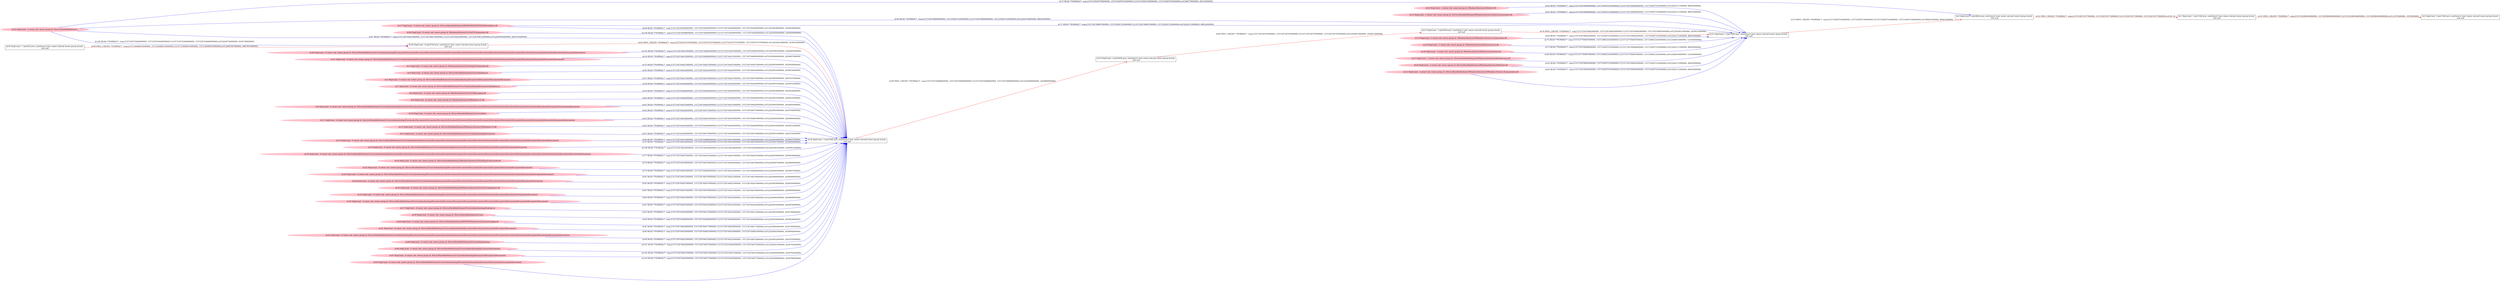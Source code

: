 digraph  {
rankdir=LR
"0"[color=black,label="id:0 HopCount: 0 pid:6844 proc_starttime:0 cmd: owner uid:null owner group id:null,\n null null", shape=box,style=solid];
"1"[color=black,label="id:1 HopCount: 1 pid:1528 proc_starttime:0 cmd: owner uid:null owner group id:null,\n null null", shape=box,style=solid];
"0" -> "1" [id=52,__obj="PROC_CREATE"color=red,label="id:52 PROC_CREATE **NORMAL**  seqs:[1557239374377000000, 1557239374377000000] T:[1557239374377000000, 1557239374377000000] relT:[0, 0]",style=solid];
"2"[color=black,label="id:2 HopCount: 2 pid:1344 proc_starttime:0 cmd: owner uid:null owner group id:null,\n null null", shape=box,style=solid];
"1" -> "2" [id=53,__obj="PROC_CREATE"color=red,label="id:53 PROC_CREATE **NORMAL**  seqs:[1557239380349000000, 1557239380349000000] T:[1557239380349000000, 1557239380349000000] relT:[-5972000000, -5972000000]",style=solid];
"51"[color=pink,label="id:51 HopCount: -6 owner uid: owner group id: /Device/HarddiskVolume2/Users/admin/backup/Documents/Documents/Documents/Documents/Documents/Documents/Documents/Documents/Documents/Documents/Documents/Documents/Documents/Documents ", shape=oval,style=filled];
"36"[color=black,label="id:36 HopCount: -5 pid:5096 proc_starttime:0 cmd: owner uid:null owner group id:null,\n null null", shape=box,style=solid];
"51" -> "36" [id=54,__obj="READ"color=blue,label="id:54 READ **NORMAL**  seqs:[1557236744433000000, 1557236744680000000] T:[1557236744433000000, 1557236744680000000] relT:[2629944000000, 2629697000000]",style=solid];
"3"[color=pink,label="id:3 HopCount: -6 owner uid: owner group id: /Windows/System32/TextInputFramework.dll ", shape=oval,style=filled];
"3" -> "36" [id=55,__obj="READ"color=blue,label="id:55 READ **NORMAL**  seqs:[1557236744447000000, 1557236744447000000] T:[1557236744447000000, 1557236744447000000] relT:[2629930000000, 2629930000000]",style=solid];
"4"[color=pink,label="id:4 HopCount: -6 owner uid: owner group id: /Device/HarddiskVolume2/Users/desktop.ini ", shape=oval,style=filled];
"4" -> "36" [id=56,__obj="READ"color=blue,label="id:56 READ **NORMAL**  seqs:[1557236744424000000, 1557236744424000000] T:[1557236744424000000, 1557236744424000000] relT:[2629953000000, 2629953000000]",style=solid];
"5"[color=pink,label="id:5 HopCount: -6 owner uid: owner group id: /Device/HarddiskVolume2/Users/admin/backup/Documents/Documents/Documents/Documents ", shape=oval,style=filled];
"5" -> "36" [id=57,__obj="READ"color=blue,label="id:57 READ **NORMAL**  seqs:[1557236744427000000, 1557236744676000000] T:[1557236744427000000, 1557236744676000000] relT:[2629950000000, 2629701000000]",style=solid];
"7"[color=pink,label="id:7 HopCount: -6 owner uid: owner group id: /Device/HarddiskVolume2/Users/admin/backup/Documents/desktop.ini ", shape=oval,style=filled];
"7" -> "36" [id=58,__obj="READ"color=blue,label="id:58 READ **NORMAL**  seqs:[1557236744426000000, 1557236744426000000] T:[1557236744426000000, 1557236744426000000] relT:[2629951000000, 2629951000000]",style=solid];
"8"[color=pink,label="id:8 HopCount: -6 owner uid: owner group id: /Windows/System32/CoreMessaging.dll ", shape=oval,style=filled];
"8" -> "36" [id=59,__obj="READ"color=blue,label="id:59 READ **NORMAL**  seqs:[1557236744448000000, 1557236744448000000] T:[1557236744448000000, 1557236744448000000] relT:[2629929000000, 2629929000000]",style=solid];
"6"[color=pink,label="id:6 HopCount: -6 owner uid: owner group id: /Windows/System32/Windows.UI.dll ", shape=oval,style=filled];
"6" -> "36" [id=60,__obj="READ"color=blue,label="id:60 READ **NORMAL**  seqs:[1557236744446000000, 1557236744446000000] T:[1557236744446000000, 1557236744446000000] relT:[2629931000000, 2629931000000]",style=solid];
"9"[color=pink,label="id:9 HopCount: -6 owner uid: owner group id: /Device/HarddiskVolume2/Users/admin/backup/Documents/Documents/Documents/Documents/Documents/Documents/Documents/Documents/Documents/Documents/Documents/Documents/Documents/Documents/Documents/Documents/Documents ", shape=oval,style=filled];
"9" -> "36" [id=61,__obj="READ"color=blue,label="id:61 READ **NORMAL**  seqs:[1557236744435000000, 1557236744682000000] T:[1557236744435000000, 1557236744682000000] relT:[2629942000000, 2629695000000]",style=solid];
"10"[color=pink,label="id:10 HopCount: -6 owner uid: owner group id: /Device/HarddiskVolume2/Users/admin ", shape=oval,style=filled];
"10" -> "36" [id=62,__obj="READ"color=blue,label="id:62 READ **NORMAL**  seqs:[1557236744424000000, 1557236744673000000] T:[1557236744424000000, 1557236744673000000] relT:[2629953000000, 2629704000000]",style=solid];
"11"[color=pink,label="id:11 HopCount: -6 owner uid: owner group id: /Device/HarddiskVolume2/Users/admin/backup/Documents/Documents/Documents/Documents/Documents/Documents/Documents/Documents/Documents/Documents/Documents/Documents/Documents/Documents/Documents/Documents ", shape=oval,style=filled];
"11" -> "36" [id=63,__obj="READ"color=blue,label="id:63 READ **NORMAL**  seqs:[1557236744434000000, 1557236744681000000] T:[1557236744434000000, 1557236744681000000] relT:[2629943000000, 2629696000000]",style=solid];
"24"[color=pink,label="id:24 HopCount: -3 owner uid: owner group id: /Windows/System32/biwinrt.dll ", shape=oval,style=filled];
"21"[color=black,label="id:21 HopCount: -2 pid:5500 proc_starttime:0 cmd: owner uid:null owner group id:null,\n null null", shape=box,style=solid];
"24" -> "21" [id=64,__obj="READ"color=blue,label="id:64 READ **NORMAL**  seqs:[1557236749666000000, 1557239287523000000] T:[1557236749666000000, 1557239287523000000] relT:[2624711000000, 86854000000]",style=solid];
"12"[color=pink,label="id:12 HopCount: -6 owner uid: owner group id: /Device/HarddiskVolume2/Windows/System32/Windows.UI.dll ", shape=oval,style=filled];
"12" -> "36" [id=65,__obj="READ"color=blue,label="id:65 READ **NORMAL**  seqs:[1557236744445000000, 1557236744446000000] T:[1557236744445000000, 1557236744446000000] relT:[2629932000000, 2629931000000]",style=solid];
"22"[color=pink,label="id:22 HopCount: -2 owner uid: owner group id: /Device/HarddiskVolume2 ", shape=oval,style=filled];
"22" -> "21" [id=66,__obj="READ"color=blue,label="id:66 READ **NORMAL**  seqs:[1557236749668000000, 1557239287525000000] T:[1557236749668000000, 1557239287525000000] relT:[2624709000000, 86852000000]",style=solid];
"13"[color=pink,label="id:13 HopCount: -6 owner uid: owner group id: /Device/HarddiskVolume2/Users/admin/backup/Documents ", shape=oval,style=filled];
"13" -> "36" [id=67,__obj="READ"color=blue,label="id:67 READ **NORMAL**  seqs:[1557236744426000000, 1557236744674000000] T:[1557236744426000000, 1557236744674000000] relT:[2629951000000, 2629703000000]",style=solid];
"14"[color=pink,label="id:14 HopCount: -6 owner uid: owner group id: /Device/HarddiskVolume2/Users/admin/backup/Documents/Documents/Documents/Documents/Documents/Documents/Documents/Documents/Documents/Documents/Documents/Documents/Documents ", shape=oval,style=filled];
"14" -> "36" [id=68,__obj="READ"color=blue,label="id:68 READ **NORMAL**  seqs:[1557236744433000000, 1557236744680000000] T:[1557236744433000000, 1557236744680000000] relT:[2629944000000, 2629697000000]",style=solid];
"15"[color=pink,label="id:15 HopCount: -3 owner uid: owner group id: /Windows/System32/Windows.Devices.Enumeration.dll ", shape=oval,style=filled];
"15" -> "21" [id=69,__obj="READ"color=blue,label="id:69 READ **NORMAL**  seqs:[1557236749665000000, 1557239287522000000] T:[1557236749665000000, 1557239287522000000] relT:[2624712000000, 86855000000]",style=solid];
"16"[color=pink,label="id:16 HopCount: -6 owner uid: owner group id: /Device/HarddiskVolume2/Users/admin/backup/Documents/Documents/Documents/Documents/Documents/Documents/Documents ", shape=oval,style=filled];
"16" -> "36" [id=70,__obj="READ"color=blue,label="id:70 READ **NORMAL**  seqs:[1557236744430000000, 1557236744678000000] T:[1557236744430000000, 1557236744678000000] relT:[2629947000000, 2629699000000]",style=solid];
"17"[color=pink,label="id:17 HopCount: -3 owner uid: owner group id: /Device/HarddiskVolume2/WINDOWS/SYSTEM32/kernelbase.dll ", shape=oval,style=filled];
"17" -> "21" [id=71,__obj="READ"color=blue,label="id:71 READ **NORMAL**  seqs:[1557236749667000000, 1557239287525000000] T:[1557236749667000000, 1557239287525000000] relT:[2624710000000, 86852000000]",style=solid];
"19"[color=pink,label="id:19 HopCount: -3 owner uid: owner group id: /Windows/System32/deviceaccess.dll ", shape=oval,style=filled];
"19" -> "21" [id=72,__obj="READ"color=blue,label="id:72 READ **NORMAL**  seqs:[1557237709467000000, 1557238852543000000] T:[1557237709467000000, 1557238852543000000] relT:[1664910000000, 521834000000]",style=solid];
"20"[color=pink,label="id:20 HopCount: -3 owner uid: owner group id: /Windows/System32/deviceassociation.dll ", shape=oval,style=filled];
"20" -> "21" [id=73,__obj="READ"color=blue,label="id:73 READ **NORMAL**  seqs:[1557236749666000000, 1557239287523000000] T:[1557236749666000000, 1557239287523000000] relT:[2624711000000, 86854000000]",style=solid];
"21" -> "0" [id=74,__obj="PROC_CREATE"color=red,label="id:74 PROC_CREATE **NORMAL**  seqs:[1557239287536000000, 1557239287536000000] T:[1557239287536000000, 1557239287536000000] relT:[86841000000, 86841000000]",style=solid];
"22" -> "0" [id=75,__obj="READ"color=blue,label="id:75 READ **NORMAL**  seqs:[1557239287599000000, 1557239287655000000] T:[1557239287599000000, 1557239287655000000] relT:[86778000000, 86722000000]",style=solid];
"23"[color=black,label="id:23 HopCount: -3 pid:8164 proc_starttime:0 cmd: owner uid:null owner group id:null,\n null null", shape=box,style=solid];
"23" -> "21" [id=76,__obj="PROC_CREATE"color=red,label="id:76 PROC_CREATE **NORMAL**  seqs:[1557236744962000000, 1557236744962000000] T:[1557236744962000000, 1557236744962000000] relT:[2629415000000, 2629415000000]",style=solid];
"18"[color=pink,label="id:18 HopCount: -6 owner uid: owner group id: /Device/HarddiskVolume2/Windows/System32/TextInputFramework.dll ", shape=oval,style=filled];
"18" -> "36" [id=77,__obj="READ"color=blue,label="id:77 READ **NORMAL**  seqs:[1557236744447000000, 1557236744447000000] T:[1557236744447000000, 1557236744447000000] relT:[2629930000000, 2629930000000]",style=solid];
"25"[color=pink,label="id:25 HopCount: -6 owner uid: owner group id: /Device/HarddiskVolume2/Users/admin/backup/Documents/Documents/Documents/Documents/Documents/Documents/Documents/Documents ", shape=oval,style=filled];
"25" -> "36" [id=78,__obj="READ"color=blue,label="id:78 READ **NORMAL**  seqs:[1557236744430000000, 1557236744678000000] T:[1557236744430000000, 1557236744678000000] relT:[2629947000000, 2629699000000]",style=solid];
"26"[color=pink,label="id:26 HopCount: -6 owner uid: owner group id: /Device/HarddiskVolume2/Users/admin/backup/Documents/Documents/Documents/Documents/Documents/Documents/Documents/Documents/Documents/Documents/Documents/Documents ", shape=oval,style=filled];
"26" -> "36" [id=79,__obj="READ"color=blue,label="id:79 READ **NORMAL**  seqs:[1557236744432000000, 1557236744680000000] T:[1557236744432000000, 1557236744680000000] relT:[2629945000000, 2629697000000]",style=solid];
"27"[color=pink,label="id:27 HopCount: -3 owner uid: owner group id: /Device/HarddiskVolume2/Windows/System32/deviceaccess.dll ", shape=oval,style=filled];
"27" -> "21" [id=80,__obj="READ"color=blue,label="id:80 READ **NORMAL**  seqs:[1557237709467000000, 1557238852543000000] T:[1557237709467000000, 1557238852543000000] relT:[1664910000000, 521834000000]",style=solid];
"28"[color=pink,label="id:28 HopCount: -6 owner uid: owner group id: /Device/HarddiskVolume2/Users/admin/backup/Documents/Documents/Documents/Documents/Documents/Documents/Documents/Documents/Documents/Documents ", shape=oval,style=filled];
"28" -> "36" [id=81,__obj="READ"color=blue,label="id:81 READ **NORMAL**  seqs:[1557236744431000000, 1557236744679000000] T:[1557236744431000000, 1557236744679000000] relT:[2629946000000, 2629698000000]",style=solid];
"29"[color=pink,label="id:29 HopCount: -3 owner uid: owner group id: /Device/HarddiskVolume2/Windows/System32/biwinrt.dll ", shape=oval,style=filled];
"29" -> "21" [id=82,__obj="READ"color=blue,label="id:82 READ **NORMAL**  seqs:[1557236749665000000, 1557239287523000000] T:[1557236749665000000, 1557239287523000000] relT:[2624712000000, 86854000000]",style=solid];
"30"[color=pink,label="id:30 HopCount: -6 owner uid: owner group id: /Device/HarddiskVolume2/Windows/System32/CoreUIComponents.dll ", shape=oval,style=filled];
"30" -> "36" [id=83,__obj="READ"color=blue,label="id:83 READ **NORMAL**  seqs:[1557236744447000000, 1557236744447000000] T:[1557236744447000000, 1557236744447000000] relT:[2629930000000, 2629930000000]",style=solid];
"31"[color=pink,label="id:31 HopCount: -3 owner uid: owner group id: /Device/HarddiskVolume2/Windows/System32/Windows.Devices.Enumeration.dll ", shape=oval,style=filled];
"31" -> "21" [id=84,__obj="READ"color=blue,label="id:84 READ **NORMAL**  seqs:[1557236749665000000, 1557239287522000000] T:[1557236749665000000, 1557239287522000000] relT:[2624712000000, 86855000000]",style=solid];
"33"[color=pink,label="id:33 HopCount: -3 owner uid: owner group id: /Device/HarddiskVolume2/Windows/System32/deviceassociation.dll ", shape=oval,style=filled];
"33" -> "21" [id=85,__obj="READ"color=blue,label="id:85 READ **NORMAL**  seqs:[1557236749666000000, 1557239287524000000] T:[1557236749666000000, 1557239287524000000] relT:[2624711000000, 86853000000]",style=solid];
"34"[color=black,label="id:34 HopCount: -4 pid:6404 proc_starttime:0 cmd: owner uid:null owner group id:null,\n null null", shape=box,style=solid];
"34" -> "23" [id=86,__obj="PROC_CREATE"color=red,label="id:86 PROC_CREATE **NORMAL**  seqs:[1557236744705000000, 1557236744705000000] T:[1557236744705000000, 1557236744705000000] relT:[2629672000000, 2629672000000]",style=solid];
"32"[color=pink,label="id:32 HopCount: -6 owner uid: owner group id: /Device/HarddiskVolume2/Users/admin/backup/Documents/Documents/Documents/Documents/Documents/Documents/Documents/Documents/Documents ", shape=oval,style=filled];
"32" -> "36" [id=87,__obj="READ"color=blue,label="id:87 READ **NORMAL**  seqs:[1557236744431000000, 1557236744678000000] T:[1557236744431000000, 1557236744678000000] relT:[2629946000000, 2629699000000]",style=solid];
"17" -> "36" [id=88,__obj="READ"color=blue,label="id:88 READ **NORMAL**  seqs:[1557236744449000000, 1557236744449000000] T:[1557236744449000000, 1557236744449000000] relT:[2629928000000, 2629928000000]",style=solid];
"35"[color=pink,label="id:35 HopCount: -6 owner uid: owner group id: /Device/HarddiskVolume2/Users/admin/backup/Documents/Documents/Documents/Documents/Documents/Documents/Documents/Documents/Documents/Documents/Documents ", shape=oval,style=filled];
"35" -> "36" [id=89,__obj="READ"color=blue,label="id:89 READ **NORMAL**  seqs:[1557236744432000000, 1557236744679000000] T:[1557236744432000000, 1557236744679000000] relT:[2629945000000, 2629698000000]",style=solid];
"36" -> "34" [id=90,__obj="PROC_CREATE"color=red,label="id:90 PROC_CREATE **NORMAL**  seqs:[1557236744688000000, 1557236744688000000] T:[1557236744688000000, 1557236744688000000] relT:[2629689000000, 2629689000000]",style=solid];
"37"[color=pink,label="id:37 HopCount: -6 owner uid: owner group id: /Device/HarddiskVolume2/Users/admin/backup/desktop.ini ", shape=oval,style=filled];
"37" -> "36" [id=91,__obj="READ"color=blue,label="id:91 READ **NORMAL**  seqs:[1557236744425000000, 1557236744425000000] T:[1557236744425000000, 1557236744425000000] relT:[2629952000000, 2629952000000]",style=solid];
"38"[color=black,label="id:38 HopCount: -6 pid:4704 proc_starttime:0 cmd: owner uid:null owner group id:null,\n null null", shape=box,style=solid];
"38" -> "36" [id=92,__obj="PROC_CREATE"color=red,label="id:92 PROC_CREATE **NORMAL**  seqs:[1557236743767000000, 1557236743767000000] T:[1557236743767000000, 1557236743767000000] relT:[2630610000000, 2630610000000]",style=solid];
"39"[color=pink,label="id:39 HopCount: -6 owner uid: owner group id: /Device/HarddiskVolume2/Users ", shape=oval,style=filled];
"39" -> "36" [id=93,__obj="READ"color=blue,label="id:93 READ **NORMAL**  seqs:[1557236744424000000, 1557236744673000000] T:[1557236744424000000, 1557236744673000000] relT:[2629953000000, 2629704000000]",style=solid];
"40"[color=pink,label="id:40 HopCount: -6 owner uid: owner group id: /Device/HarddiskVolume2/WINDOWS/system32/coremessaging.dll ", shape=oval,style=filled];
"40" -> "36" [id=94,__obj="READ"color=blue,label="id:94 READ **NORMAL**  seqs:[1557236744448000000, 1557236744448000000] T:[1557236744448000000, 1557236744448000000] relT:[2629929000000, 2629929000000]",style=solid];
"41"[color=pink,label="id:41 HopCount: -6 owner uid: owner group id: /Device/HarddiskVolume2/Users/admin/backup/Documents/Documents/Documents/Documents/Documents ", shape=oval,style=filled];
"41" -> "36" [id=95,__obj="READ"color=blue,label="id:95 READ **NORMAL**  seqs:[1557236744428000000, 1557236744677000000] T:[1557236744428000000, 1557236744677000000] relT:[2629949000000, 2629700000000]",style=solid];
"42"[color=pink,label="id:42 HopCount: -6 owner uid: owner group id: /Device/HarddiskVolume2/Users/admin/backup/Documents/Documents/Documents/Documents/Documents/Documents/Documents/Documents/Documents/Documents/Documents/Documents/Documents/Documents/Documents ", shape=oval,style=filled];
"42" -> "36" [id=96,__obj="READ"color=blue,label="id:96 READ **NORMAL**  seqs:[1557236744434000000, 1557236744681000000] T:[1557236744434000000, 1557236744681000000] relT:[2629943000000, 2629696000000]",style=solid];
"22" -> "36" [id=97,__obj="READ"color=blue,label="id:97 READ **NORMAL**  seqs:[1557236744423000000, 1557236744672000000] T:[1557236744423000000, 1557236744672000000] relT:[2629954000000, 2629705000000]",style=solid];
"44"[color=pink,label="id:44 HopCount: -6 owner uid: owner group id: /Device/HarddiskVolume2/Users/admin/backup ", shape=oval,style=filled];
"44" -> "36" [id=98,__obj="READ"color=blue,label="id:98 READ **NORMAL**  seqs:[1557236744425000000, 1557236744674000000] T:[1557236744425000000, 1557236744674000000] relT:[2629952000000, 2629703000000]",style=solid];
"45"[color=black,label="id:45 HopCount: -7 pid:452 proc_starttime:0 cmd: owner uid:null owner group id:null,\n null null", shape=box,style=solid];
"45" -> "38" [id=99,__obj="PROC_CREATE"color=red,label="id:99 PROC_CREATE **NORMAL**  seqs:[1557236486470000000, 1557236486470000000] T:[1557236486470000000, 1557236486470000000] relT:[2887907000000, 2887907000000]",style=solid];
"22" -> "38" [id=100,__obj="READ"color=blue,label="id:100 READ **NORMAL**  seqs:[1557236743649000000, 1557236743649000000] T:[1557236743649000000, 1557236743649000000] relT:[2630728000000, 2630728000000]",style=solid];
"46"[color=pink,label="id:46 HopCount: -6 owner uid: owner group id: /Device/HarddiskVolume2/Users/admin/backup/Documents/Documents ", shape=oval,style=filled];
"46" -> "36" [id=101,__obj="READ"color=blue,label="id:101 READ **NORMAL**  seqs:[1557236744426000000, 1557236744675000000] T:[1557236744426000000, 1557236744675000000] relT:[2629951000000, 2629702000000]",style=solid];
"47"[color=pink,label="id:47 HopCount: -6 owner uid: owner group id: /Device/HarddiskVolume2/Users/admin/backup/Documents/Documents/Documents ", shape=oval,style=filled];
"47" -> "36" [id=102,__obj="READ"color=blue,label="id:102 READ **NORMAL**  seqs:[1557236744427000000, 1557236744675000000] T:[1557236744427000000, 1557236744675000000] relT:[2629950000000, 2629702000000]",style=solid];
"43"[color=pink,label="id:43 HopCount: -6 owner uid: owner group id: /Device/HarddiskVolume2/Users/admin/backup/Documents/Documents/Documents/Documents/Documents/Documents ", shape=oval,style=filled];
"43" -> "36" [id=103,__obj="READ"color=blue,label="id:103 READ **NORMAL**  seqs:[1557236744429000000, 1557236744677000000] T:[1557236744429000000, 1557236744677000000] relT:[2629948000000, 2629700000000]",style=solid];
"48"[color=pink,label="id:48 HopCount: -6 owner uid: owner group id: /Windows/System32/CoreUIComponents.dll ", shape=oval,style=filled];
"48" -> "36" [id=104,__obj="READ"color=blue,label="id:104 READ **NORMAL**  seqs:[1557236744448000000, 1557236744448000000] T:[1557236744448000000, 1557236744448000000] relT:[2629929000000, 2629929000000]",style=solid];
"49"[color=pink,label="id:49 HopCount: -6 owner uid: owner group id: /Device/HarddiskVolume2/Users/admin/backup/Documents/Documents/Documents/Documents/Documents/Documents/Documents/Documents/Documents/Documents/Documents/Documents/Documents/Documents/Documents/Documents/Documents/Documents ", shape=oval,style=filled];
"49" -> "36" [id=105,__obj="READ"color=blue,label="id:105 READ **NORMAL**  seqs:[1557236744435000000, 1557236744682000000] T:[1557236744435000000, 1557236744682000000] relT:[2629942000000, 2629695000000]",style=solid];
"50"[color=pink,label="id:50 HopCount: -6 owner uid: owner group id: /Device/HarddiskVolume2/Users/admin/backup/Documents/Documents/Documents/Documents/Documents/Documents/Documents/Documents/Documents/Documents/Documents/Documents/Documents/Documents/Documents/Documents/Documents/Documents/Documents ", shape=oval,style=filled];
"50" -> "36" [id=106,__obj="READ"color=blue,label="id:106 READ **NORMAL**  seqs:[1557236744436000000, 1557236744436000000] T:[1557236744436000000, 1557236744436000000] relT:[2629941000000, 2629941000000]",style=solid];
}